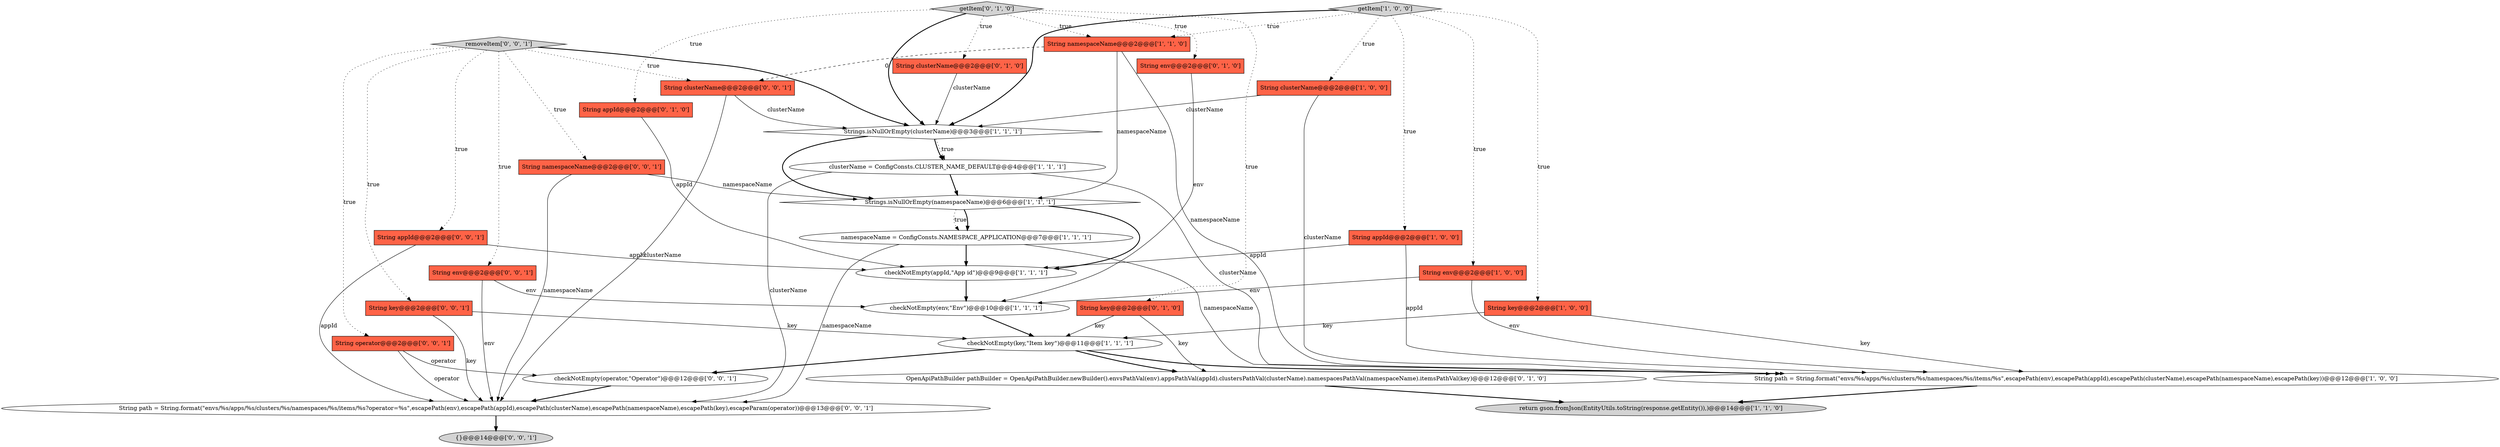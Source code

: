digraph {
28 [style = filled, label = "checkNotEmpty(operator,\"Operator\")@@@12@@@['0', '0', '1']", fillcolor = white, shape = ellipse image = "AAA0AAABBB3BBB"];
0 [style = filled, label = "String env@@@2@@@['1', '0', '0']", fillcolor = tomato, shape = box image = "AAA0AAABBB1BBB"];
27 [style = filled, label = "String path = String.format(\"envs/%s/apps/%s/clusters/%s/namespaces/%s/items/%s?operator=%s\",escapePath(env),escapePath(appId),escapePath(clusterName),escapePath(namespaceName),escapePath(key),escapeParam(operator))@@@13@@@['0', '0', '1']", fillcolor = white, shape = ellipse image = "AAA0AAABBB3BBB"];
25 [style = filled, label = "String namespaceName@@@2@@@['0', '0', '1']", fillcolor = tomato, shape = box image = "AAA0AAABBB3BBB"];
26 [style = filled, label = "String operator@@@2@@@['0', '0', '1']", fillcolor = tomato, shape = box image = "AAA0AAABBB3BBB"];
20 [style = filled, label = "getItem['0', '1', '0']", fillcolor = lightgray, shape = diamond image = "AAA0AAABBB2BBB"];
23 [style = filled, label = "String key@@@2@@@['0', '0', '1']", fillcolor = tomato, shape = box image = "AAA0AAABBB3BBB"];
4 [style = filled, label = "clusterName = ConfigConsts.CLUSTER_NAME_DEFAULT@@@4@@@['1', '1', '1']", fillcolor = white, shape = ellipse image = "AAA0AAABBB1BBB"];
30 [style = filled, label = "String clusterName@@@2@@@['0', '0', '1']", fillcolor = tomato, shape = box image = "AAA0AAABBB3BBB"];
14 [style = filled, label = "String path = String.format(\"envs/%s/apps/%s/clusters/%s/namespaces/%s/items/%s\",escapePath(env),escapePath(appId),escapePath(clusterName),escapePath(namespaceName),escapePath(key))@@@12@@@['1', '0', '0']", fillcolor = white, shape = ellipse image = "AAA0AAABBB1BBB"];
29 [style = filled, label = "String appId@@@2@@@['0', '0', '1']", fillcolor = tomato, shape = box image = "AAA0AAABBB3BBB"];
17 [style = filled, label = "OpenApiPathBuilder pathBuilder = OpenApiPathBuilder.newBuilder().envsPathVal(env).appsPathVal(appId).clustersPathVal(clusterName).namespacesPathVal(namespaceName).itemsPathVal(key)@@@12@@@['0', '1', '0']", fillcolor = white, shape = ellipse image = "AAA0AAABBB2BBB"];
1 [style = filled, label = "String appId@@@2@@@['1', '0', '0']", fillcolor = tomato, shape = box image = "AAA0AAABBB1BBB"];
13 [style = filled, label = "String namespaceName@@@2@@@['1', '1', '0']", fillcolor = tomato, shape = box image = "AAA0AAABBB1BBB"];
19 [style = filled, label = "String clusterName@@@2@@@['0', '1', '0']", fillcolor = tomato, shape = box image = "AAA0AAABBB2BBB"];
22 [style = filled, label = "{}@@@14@@@['0', '0', '1']", fillcolor = lightgray, shape = ellipse image = "AAA0AAABBB3BBB"];
11 [style = filled, label = "String clusterName@@@2@@@['1', '0', '0']", fillcolor = tomato, shape = box image = "AAA0AAABBB1BBB"];
2 [style = filled, label = "return gson.fromJson(EntityUtils.toString(response.getEntity()),)@@@14@@@['1', '1', '0']", fillcolor = lightgray, shape = ellipse image = "AAA0AAABBB1BBB"];
6 [style = filled, label = "namespaceName = ConfigConsts.NAMESPACE_APPLICATION@@@7@@@['1', '1', '1']", fillcolor = white, shape = ellipse image = "AAA0AAABBB1BBB"];
9 [style = filled, label = "String key@@@2@@@['1', '0', '0']", fillcolor = tomato, shape = box image = "AAA0AAABBB1BBB"];
10 [style = filled, label = "checkNotEmpty(key,\"Item key\")@@@11@@@['1', '1', '1']", fillcolor = white, shape = ellipse image = "AAA0AAABBB1BBB"];
18 [style = filled, label = "String env@@@2@@@['0', '1', '0']", fillcolor = tomato, shape = box image = "AAA0AAABBB2BBB"];
15 [style = filled, label = "String appId@@@2@@@['0', '1', '0']", fillcolor = tomato, shape = box image = "AAA0AAABBB2BBB"];
24 [style = filled, label = "removeItem['0', '0', '1']", fillcolor = lightgray, shape = diamond image = "AAA0AAABBB3BBB"];
16 [style = filled, label = "String key@@@2@@@['0', '1', '0']", fillcolor = tomato, shape = box image = "AAA0AAABBB2BBB"];
8 [style = filled, label = "checkNotEmpty(env,\"Env\")@@@10@@@['1', '1', '1']", fillcolor = white, shape = ellipse image = "AAA0AAABBB1BBB"];
5 [style = filled, label = "Strings.isNullOrEmpty(namespaceName)@@@6@@@['1', '1', '1']", fillcolor = white, shape = diamond image = "AAA0AAABBB1BBB"];
7 [style = filled, label = "checkNotEmpty(appId,\"App id\")@@@9@@@['1', '1', '1']", fillcolor = white, shape = ellipse image = "AAA0AAABBB1BBB"];
21 [style = filled, label = "String env@@@2@@@['0', '0', '1']", fillcolor = tomato, shape = box image = "AAA0AAABBB3BBB"];
3 [style = filled, label = "Strings.isNullOrEmpty(clusterName)@@@3@@@['1', '1', '1']", fillcolor = white, shape = diamond image = "AAA0AAABBB1BBB"];
12 [style = filled, label = "getItem['1', '0', '0']", fillcolor = lightgray, shape = diamond image = "AAA0AAABBB1BBB"];
1->14 [style = solid, label="appId"];
13->14 [style = solid, label="namespaceName"];
8->10 [style = bold, label=""];
13->5 [style = solid, label="namespaceName"];
26->28 [style = solid, label="operator"];
9->10 [style = solid, label="key"];
9->14 [style = solid, label="key"];
10->28 [style = bold, label=""];
15->7 [style = solid, label="appId"];
11->14 [style = solid, label="clusterName"];
19->3 [style = solid, label="clusterName"];
24->25 [style = dotted, label="true"];
16->17 [style = solid, label="key"];
21->27 [style = solid, label="env"];
10->14 [style = bold, label=""];
23->10 [style = solid, label="key"];
24->29 [style = dotted, label="true"];
29->7 [style = solid, label="appId"];
4->27 [style = solid, label="clusterName"];
25->5 [style = solid, label="namespaceName"];
20->15 [style = dotted, label="true"];
5->6 [style = dotted, label="true"];
3->4 [style = dotted, label="true"];
12->1 [style = dotted, label="true"];
24->30 [style = dotted, label="true"];
10->17 [style = bold, label=""];
20->3 [style = bold, label=""];
1->7 [style = solid, label="appId"];
7->8 [style = bold, label=""];
27->22 [style = bold, label=""];
3->4 [style = bold, label=""];
18->8 [style = solid, label="env"];
25->27 [style = solid, label="namespaceName"];
0->8 [style = solid, label="env"];
12->11 [style = dotted, label="true"];
30->27 [style = solid, label="clusterName"];
6->27 [style = solid, label="namespaceName"];
3->5 [style = bold, label=""];
12->13 [style = dotted, label="true"];
6->14 [style = solid, label="namespaceName"];
24->23 [style = dotted, label="true"];
5->6 [style = bold, label=""];
17->2 [style = bold, label=""];
30->3 [style = solid, label="clusterName"];
24->26 [style = dotted, label="true"];
29->27 [style = solid, label="appId"];
4->14 [style = solid, label="clusterName"];
0->14 [style = solid, label="env"];
12->0 [style = dotted, label="true"];
20->18 [style = dotted, label="true"];
5->7 [style = bold, label=""];
20->13 [style = dotted, label="true"];
20->19 [style = dotted, label="true"];
14->2 [style = bold, label=""];
12->3 [style = bold, label=""];
28->27 [style = bold, label=""];
23->27 [style = solid, label="key"];
11->3 [style = solid, label="clusterName"];
6->7 [style = bold, label=""];
24->21 [style = dotted, label="true"];
16->10 [style = solid, label="key"];
4->5 [style = bold, label=""];
24->3 [style = bold, label=""];
13->30 [style = dashed, label="0"];
26->27 [style = solid, label="operator"];
20->16 [style = dotted, label="true"];
21->8 [style = solid, label="env"];
12->9 [style = dotted, label="true"];
}

